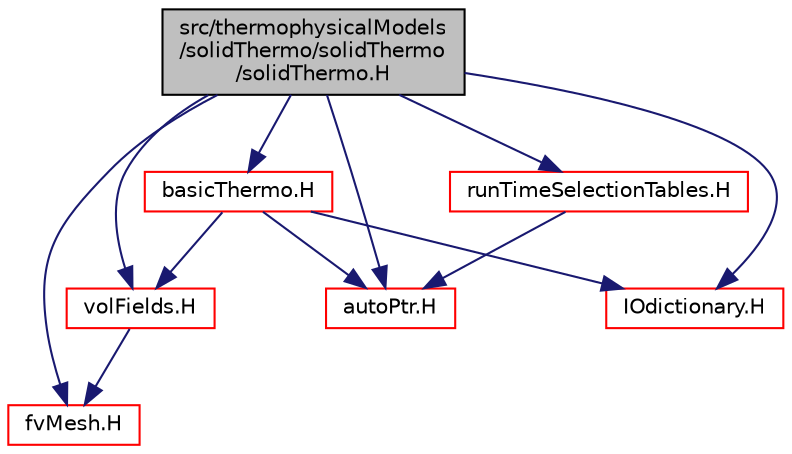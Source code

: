 digraph "src/thermophysicalModels/solidThermo/solidThermo/solidThermo.H"
{
  bgcolor="transparent";
  edge [fontname="Helvetica",fontsize="10",labelfontname="Helvetica",labelfontsize="10"];
  node [fontname="Helvetica",fontsize="10",shape=record];
  Node0 [label="src/thermophysicalModels\l/solidThermo/solidThermo\l/solidThermo.H",height=0.2,width=0.4,color="black", fillcolor="grey75", style="filled", fontcolor="black"];
  Node0 -> Node1 [color="midnightblue",fontsize="10",style="solid",fontname="Helvetica"];
  Node1 [label="volFields.H",height=0.2,width=0.4,color="red",URL="$a02912.html"];
  Node1 -> Node186 [color="midnightblue",fontsize="10",style="solid",fontname="Helvetica"];
  Node186 [label="fvMesh.H",height=0.2,width=0.4,color="red",URL="$a03719.html"];
  Node0 -> Node206 [color="midnightblue",fontsize="10",style="solid",fontname="Helvetica"];
  Node206 [label="runTimeSelectionTables.H",height=0.2,width=0.4,color="red",URL="$a09992.html",tooltip="Macros to ease declaration of run-time selection tables. "];
  Node206 -> Node58 [color="midnightblue",fontsize="10",style="solid",fontname="Helvetica"];
  Node58 [label="autoPtr.H",height=0.2,width=0.4,color="red",URL="$a11828.html"];
  Node0 -> Node186 [color="midnightblue",fontsize="10",style="solid",fontname="Helvetica"];
  Node0 -> Node303 [color="midnightblue",fontsize="10",style="solid",fontname="Helvetica"];
  Node303 [label="IOdictionary.H",height=0.2,width=0.4,color="red",URL="$a09749.html"];
  Node0 -> Node58 [color="midnightblue",fontsize="10",style="solid",fontname="Helvetica"];
  Node0 -> Node316 [color="midnightblue",fontsize="10",style="solid",fontname="Helvetica"];
  Node316 [label="basicThermo.H",height=0.2,width=0.4,color="red",URL="$a15698.html"];
  Node316 -> Node1 [color="midnightblue",fontsize="10",style="solid",fontname="Helvetica"];
  Node316 -> Node303 [color="midnightblue",fontsize="10",style="solid",fontname="Helvetica"];
  Node316 -> Node58 [color="midnightblue",fontsize="10",style="solid",fontname="Helvetica"];
}
